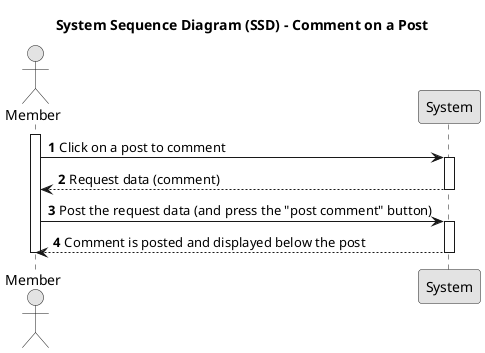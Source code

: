 @startuml US007
skinparam monochrome true
skinparam packageStyle rectangle
skinparam shadowing false

title System Sequence Diagram (SSD) - Comment on a Post 

autonumber

actor "Member" as Member
participant "System" as System

activate Member

Member -> System : Click on a post to comment
activate System
System --> Member : Request data (comment)
deactivate System
Member -> System : Post the request data (and press the "post comment" button)
activate System
System --> Member : Comment is posted and displayed below the post
deactivate System
deactivate Member

@enduml

